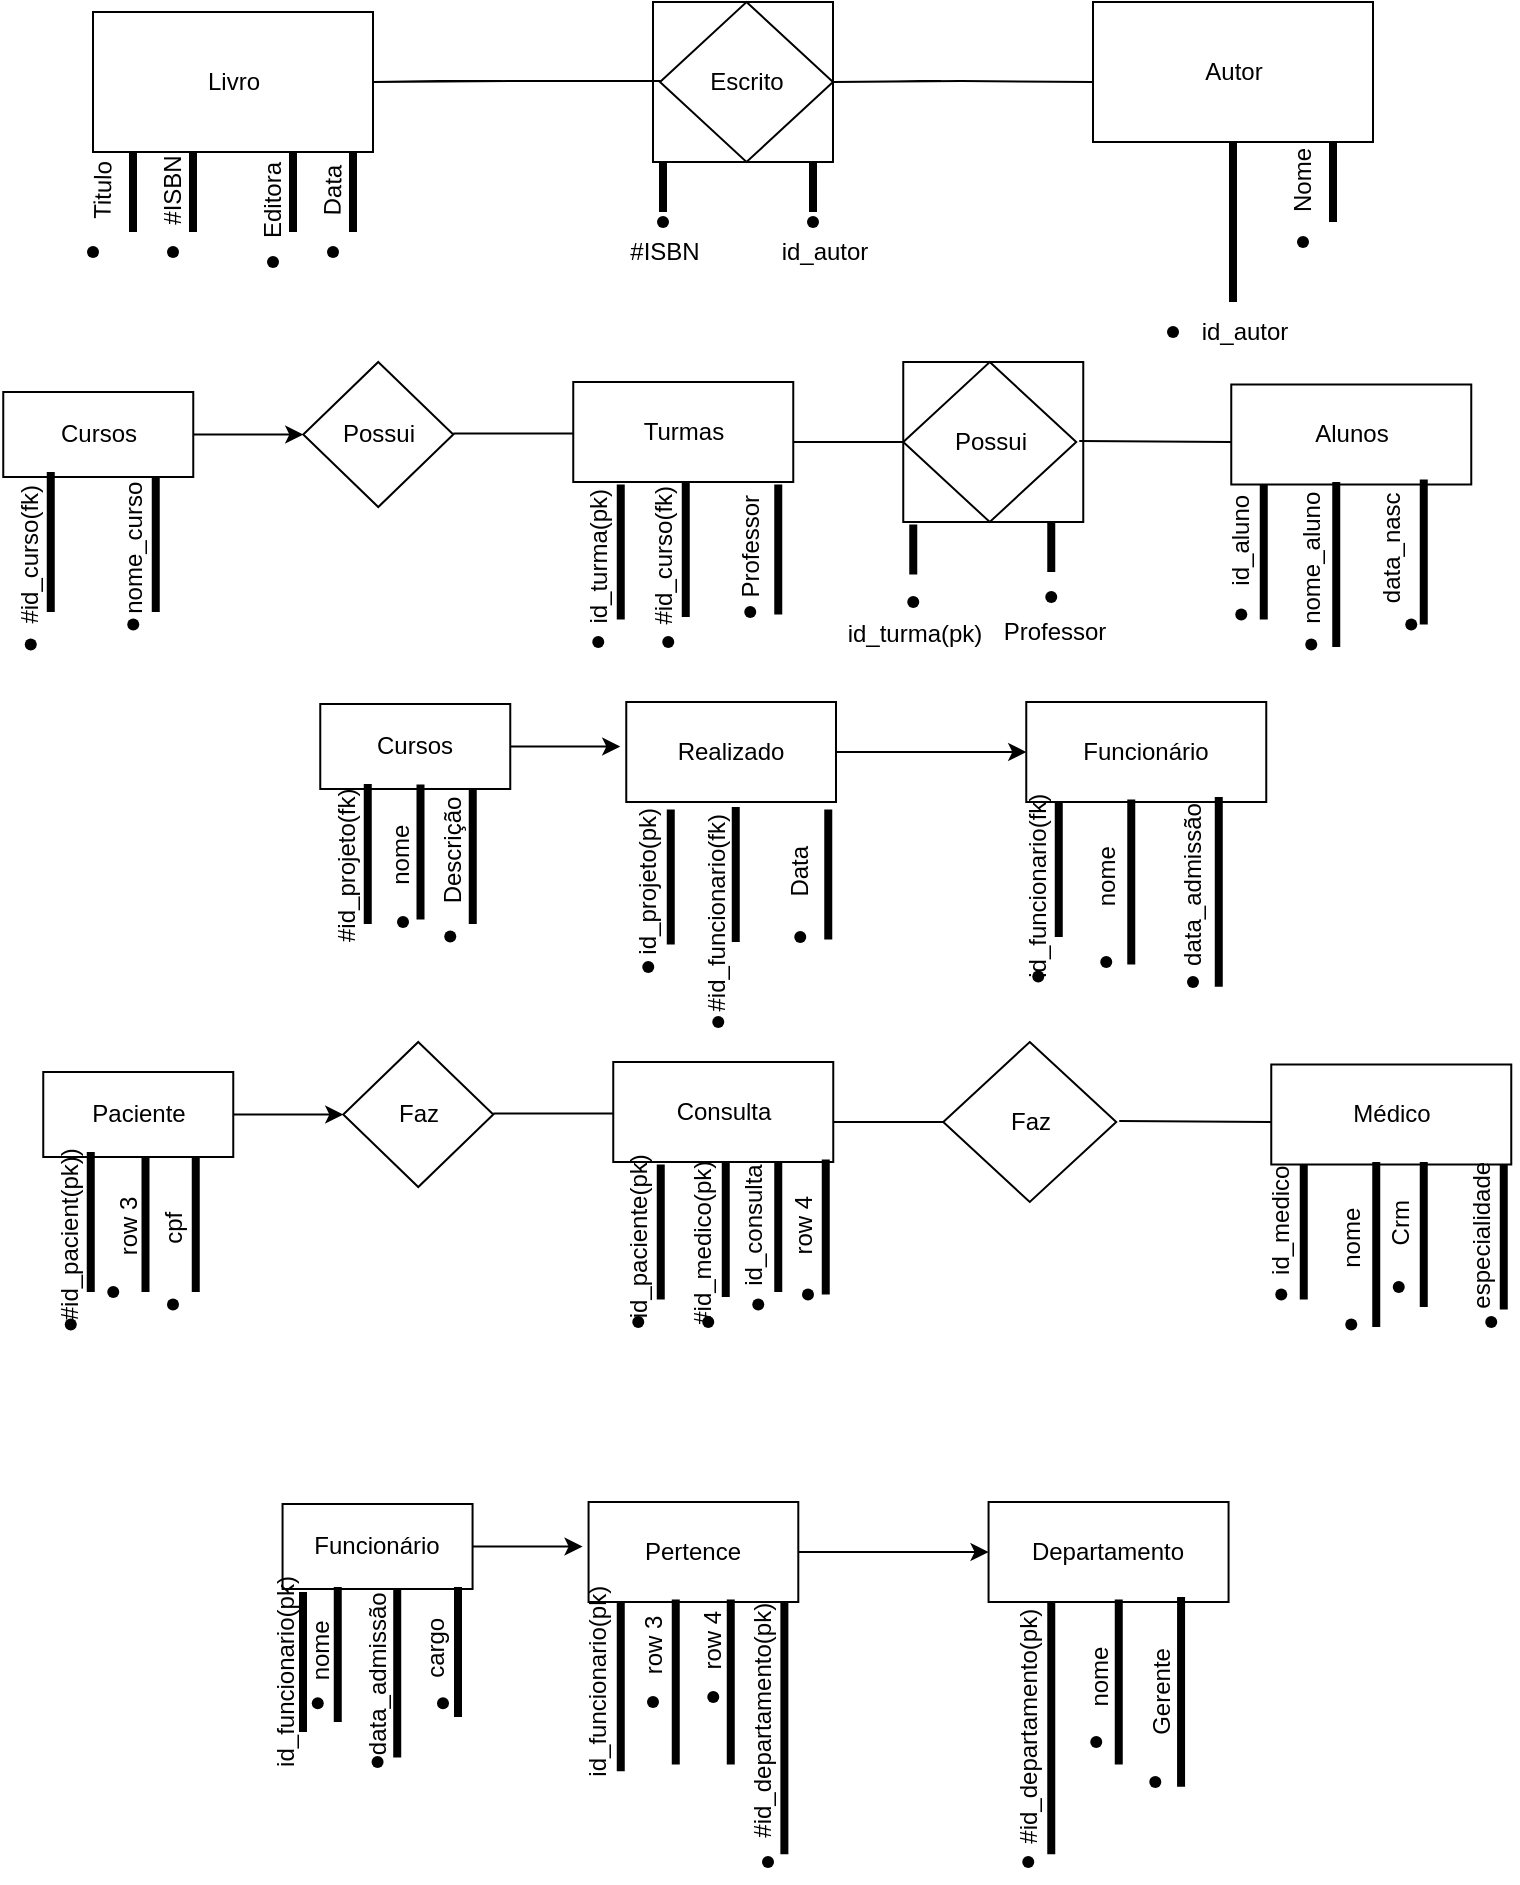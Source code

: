 <mxfile version="24.0.6" type="device">
  <diagram id="eiVRtu8HK3JhSKBd8sSP" name="Página-1">
    <mxGraphModel dx="794" dy="446" grid="1" gridSize="10" guides="1" tooltips="1" connect="1" arrows="1" fold="1" page="1" pageScale="1" pageWidth="827" pageHeight="1169" math="0" shadow="0">
      <root>
        <mxCell id="0" />
        <mxCell id="1" parent="0" />
        <mxCell id="uTKjZcE17T1s7YBnKnHM-152" value="" style="rounded=0;whiteSpace=wrap;html=1;" parent="1" vertex="1">
          <mxGeometry x="473.63" y="190" width="90" height="80" as="geometry" />
        </mxCell>
        <mxCell id="uTKjZcE17T1s7YBnKnHM-46" value="" style="rounded=0;whiteSpace=wrap;html=1;" parent="1" vertex="1">
          <mxGeometry x="348.5" y="10" width="90" height="80" as="geometry" />
        </mxCell>
        <mxCell id="uTKjZcE17T1s7YBnKnHM-2" value="Escrito" style="rhombus;whiteSpace=wrap;html=1;" parent="1" vertex="1">
          <mxGeometry x="352" y="10" width="86.5" height="80" as="geometry" />
        </mxCell>
        <mxCell id="uTKjZcE17T1s7YBnKnHM-3" value="Autor" style="rounded=0;whiteSpace=wrap;html=1;" parent="1" vertex="1">
          <mxGeometry x="568.5" y="10" width="140" height="70" as="geometry" />
        </mxCell>
        <mxCell id="uTKjZcE17T1s7YBnKnHM-4" value="" style="endArrow=none;html=1;rounded=0;" parent="1" edge="1">
          <mxGeometry width="50" height="50" relative="1" as="geometry">
            <mxPoint x="272.5" y="49.5" as="sourcePoint" />
            <mxPoint x="352.5" y="49.5" as="targetPoint" />
            <Array as="points">
              <mxPoint x="208.5" y="50" />
              <mxPoint x="282.5" y="49.5" />
            </Array>
          </mxGeometry>
        </mxCell>
        <mxCell id="uTKjZcE17T1s7YBnKnHM-6" value="Livro" style="rounded=0;whiteSpace=wrap;html=1;" parent="1" vertex="1">
          <mxGeometry x="68.5" y="15" width="140" height="70" as="geometry" />
        </mxCell>
        <mxCell id="uTKjZcE17T1s7YBnKnHM-7" value="" style="endArrow=none;html=1;rounded=0;" parent="1" edge="1">
          <mxGeometry width="50" height="50" relative="1" as="geometry">
            <mxPoint x="492.5" y="49.5" as="sourcePoint" />
            <mxPoint x="568.5" y="50" as="targetPoint" />
            <Array as="points">
              <mxPoint x="438.5" y="50" />
              <mxPoint x="502.5" y="49.5" />
            </Array>
          </mxGeometry>
        </mxCell>
        <mxCell id="uTKjZcE17T1s7YBnKnHM-10" value="" style="line;strokeWidth=4;html=1;perimeter=backbonePerimeter;points=[];outlineConnect=0;rotation=90;" parent="1" vertex="1">
          <mxGeometry x="341" y="97.5" width="25" height="10" as="geometry" />
        </mxCell>
        <mxCell id="uTKjZcE17T1s7YBnKnHM-11" value="" style="shape=waypoint;sketch=0;fillStyle=solid;size=6;pointerEvents=1;points=[];fillColor=none;resizable=0;rotatable=0;perimeter=centerPerimeter;snapToPoint=1;" parent="1" vertex="1">
          <mxGeometry x="343.5" y="110" width="20" height="20" as="geometry" />
        </mxCell>
        <mxCell id="uTKjZcE17T1s7YBnKnHM-12" value="id_autor" style="text;html=1;align=center;verticalAlign=middle;resizable=0;points=[];autosize=1;strokeColor=none;fillColor=none;" parent="1" vertex="1">
          <mxGeometry x="398.5" y="120" width="70" height="30" as="geometry" />
        </mxCell>
        <mxCell id="uTKjZcE17T1s7YBnKnHM-13" value="" style="line;strokeWidth=4;html=1;perimeter=backbonePerimeter;points=[];outlineConnect=0;rotation=90;" parent="1" vertex="1">
          <mxGeometry x="416" y="97.5" width="25" height="10" as="geometry" />
        </mxCell>
        <mxCell id="uTKjZcE17T1s7YBnKnHM-14" value="" style="shape=waypoint;sketch=0;fillStyle=solid;size=6;pointerEvents=1;points=[];fillColor=none;resizable=0;rotatable=0;perimeter=centerPerimeter;snapToPoint=1;" parent="1" vertex="1">
          <mxGeometry x="418.5" y="110" width="20" height="20" as="geometry" />
        </mxCell>
        <mxCell id="uTKjZcE17T1s7YBnKnHM-16" value="" style="line;strokeWidth=4;html=1;perimeter=backbonePerimeter;points=[];outlineConnect=0;rotation=90;" parent="1" vertex="1">
          <mxGeometry x="68.5" y="95" width="40" height="20" as="geometry" />
        </mxCell>
        <mxCell id="uTKjZcE17T1s7YBnKnHM-17" value="" style="line;strokeWidth=4;html=1;perimeter=backbonePerimeter;points=[];outlineConnect=0;rotation=90;" parent="1" vertex="1">
          <mxGeometry x="98.5" y="100" width="40" height="10" as="geometry" />
        </mxCell>
        <mxCell id="uTKjZcE17T1s7YBnKnHM-18" value="" style="line;strokeWidth=4;html=1;perimeter=backbonePerimeter;points=[];outlineConnect=0;rotation=90;" parent="1" vertex="1">
          <mxGeometry x="148.5" y="100" width="40" height="10" as="geometry" />
        </mxCell>
        <mxCell id="uTKjZcE17T1s7YBnKnHM-19" value="" style="line;strokeWidth=4;html=1;perimeter=backbonePerimeter;points=[];outlineConnect=0;rotation=90;" parent="1" vertex="1">
          <mxGeometry x="178.5" y="100" width="40" height="10" as="geometry" />
        </mxCell>
        <mxCell id="uTKjZcE17T1s7YBnKnHM-20" value="" style="shape=waypoint;sketch=0;fillStyle=solid;size=6;pointerEvents=1;points=[];fillColor=none;resizable=0;rotatable=0;perimeter=centerPerimeter;snapToPoint=1;" parent="1" vertex="1">
          <mxGeometry x="58.5" y="125" width="20" height="20" as="geometry" />
        </mxCell>
        <mxCell id="uTKjZcE17T1s7YBnKnHM-21" value="" style="shape=waypoint;sketch=0;fillStyle=solid;size=6;pointerEvents=1;points=[];fillColor=none;resizable=0;rotatable=0;perimeter=centerPerimeter;snapToPoint=1;" parent="1" vertex="1">
          <mxGeometry x="98.5" y="125" width="20" height="20" as="geometry" />
        </mxCell>
        <mxCell id="uTKjZcE17T1s7YBnKnHM-22" value="" style="shape=waypoint;sketch=0;fillStyle=solid;size=6;pointerEvents=1;points=[];fillColor=none;resizable=0;rotatable=0;perimeter=centerPerimeter;snapToPoint=1;" parent="1" vertex="1">
          <mxGeometry x="148.5" y="130" width="20" height="20" as="geometry" />
        </mxCell>
        <mxCell id="uTKjZcE17T1s7YBnKnHM-23" value="" style="shape=waypoint;sketch=0;fillStyle=solid;size=6;pointerEvents=1;points=[];fillColor=none;resizable=0;rotatable=0;perimeter=centerPerimeter;snapToPoint=1;" parent="1" vertex="1">
          <mxGeometry x="178.5" y="125" width="20" height="20" as="geometry" />
        </mxCell>
        <mxCell id="uTKjZcE17T1s7YBnKnHM-24" value="Titulo" style="text;html=1;align=center;verticalAlign=middle;resizable=0;points=[];autosize=1;strokeColor=none;fillColor=none;rotation=-89;" parent="1" vertex="1">
          <mxGeometry x="48.5" y="90" width="50" height="30" as="geometry" />
        </mxCell>
        <mxCell id="uTKjZcE17T1s7YBnKnHM-25" value="#ISBN" style="text;html=1;align=center;verticalAlign=middle;resizable=0;points=[];autosize=1;strokeColor=none;fillColor=none;rotation=-90;" parent="1" vertex="1">
          <mxGeometry x="78.5" y="90" width="60" height="30" as="geometry" />
        </mxCell>
        <mxCell id="uTKjZcE17T1s7YBnKnHM-26" value="Editora" style="text;html=1;align=center;verticalAlign=middle;resizable=0;points=[];autosize=1;strokeColor=none;fillColor=none;rotation=-90;" parent="1" vertex="1">
          <mxGeometry x="128.5" y="95" width="60" height="30" as="geometry" />
        </mxCell>
        <mxCell id="uTKjZcE17T1s7YBnKnHM-27" value="Data" style="text;html=1;align=center;verticalAlign=middle;resizable=0;points=[];autosize=1;strokeColor=none;fillColor=none;rotation=-89;" parent="1" vertex="1">
          <mxGeometry x="163.5" y="90" width="50" height="30" as="geometry" />
        </mxCell>
        <mxCell id="uTKjZcE17T1s7YBnKnHM-34" value="Nome" style="text;html=1;align=center;verticalAlign=middle;resizable=0;points=[];autosize=1;strokeColor=none;fillColor=none;rotation=-90;" parent="1" vertex="1">
          <mxGeometry x="643.5" y="85" width="60" height="30" as="geometry" />
        </mxCell>
        <mxCell id="uTKjZcE17T1s7YBnKnHM-36" value="" style="line;strokeWidth=4;html=1;perimeter=backbonePerimeter;points=[];outlineConnect=0;rotation=90;" parent="1" vertex="1">
          <mxGeometry x="668.5" y="95" width="40" height="10" as="geometry" />
        </mxCell>
        <mxCell id="uTKjZcE17T1s7YBnKnHM-37" value="" style="shape=waypoint;sketch=0;fillStyle=solid;size=6;pointerEvents=1;points=[];fillColor=none;resizable=0;rotatable=0;perimeter=centerPerimeter;snapToPoint=1;" parent="1" vertex="1">
          <mxGeometry x="663.5" y="120" width="20" height="20" as="geometry" />
        </mxCell>
        <mxCell id="uTKjZcE17T1s7YBnKnHM-41" value="" style="line;strokeWidth=4;html=1;perimeter=backbonePerimeter;points=[];outlineConnect=0;rotation=90;" parent="1" vertex="1">
          <mxGeometry x="598.5" y="115" width="80" height="10" as="geometry" />
        </mxCell>
        <mxCell id="uTKjZcE17T1s7YBnKnHM-42" value="" style="shape=waypoint;sketch=0;fillStyle=solid;size=6;pointerEvents=1;points=[];fillColor=none;resizable=0;rotatable=0;perimeter=centerPerimeter;snapToPoint=1;" parent="1" vertex="1">
          <mxGeometry x="598.5" y="165" width="20" height="20" as="geometry" />
        </mxCell>
        <mxCell id="uTKjZcE17T1s7YBnKnHM-43" value="id_autor" style="text;html=1;align=center;verticalAlign=middle;resizable=0;points=[];autosize=1;strokeColor=none;fillColor=none;" parent="1" vertex="1">
          <mxGeometry x="608.5" y="160" width="70" height="30" as="geometry" />
        </mxCell>
        <mxCell id="uTKjZcE17T1s7YBnKnHM-44" value="#ISBN" style="text;html=1;align=center;verticalAlign=middle;resizable=0;points=[];autosize=1;strokeColor=none;fillColor=none;rotation=0;" parent="1" vertex="1">
          <mxGeometry x="323.5" y="120" width="60" height="30" as="geometry" />
        </mxCell>
        <mxCell id="uTKjZcE17T1s7YBnKnHM-51" value="Turmas" style="rounded=0;whiteSpace=wrap;html=1;" parent="1" vertex="1">
          <mxGeometry x="308.63" y="200" width="110" height="50" as="geometry" />
        </mxCell>
        <mxCell id="uTKjZcE17T1s7YBnKnHM-52" value="Alunos" style="rounded=0;whiteSpace=wrap;html=1;" parent="1" vertex="1">
          <mxGeometry x="637.63" y="201.25" width="120" height="50" as="geometry" />
        </mxCell>
        <mxCell id="uTKjZcE17T1s7YBnKnHM-53" value="" style="endArrow=none;html=1;rounded=0;" parent="1" edge="1">
          <mxGeometry width="50" height="50" relative="1" as="geometry">
            <mxPoint x="418.63" y="230" as="sourcePoint" />
            <mxPoint x="422.63" y="230" as="targetPoint" />
            <Array as="points">
              <mxPoint x="478.63" y="230" />
            </Array>
          </mxGeometry>
        </mxCell>
        <mxCell id="uTKjZcE17T1s7YBnKnHM-54" value="Possui" style="rhombus;whiteSpace=wrap;html=1;" parent="1" vertex="1">
          <mxGeometry x="473.63" y="190" width="86.5" height="80" as="geometry" />
        </mxCell>
        <mxCell id="uTKjZcE17T1s7YBnKnHM-56" value="" style="endArrow=none;html=1;rounded=0;" parent="1" edge="1">
          <mxGeometry width="50" height="50" relative="1" as="geometry">
            <mxPoint x="561.63" y="229.5" as="sourcePoint" />
            <mxPoint x="637.63" y="230" as="targetPoint" />
            <Array as="points" />
          </mxGeometry>
        </mxCell>
        <mxCell id="uTKjZcE17T1s7YBnKnHM-57" value="" style="line;strokeWidth=4;html=1;perimeter=backbonePerimeter;points=[];outlineConnect=0;rotation=90;" parent="1" vertex="1">
          <mxGeometry x="466.13" y="278.75" width="25" height="10" as="geometry" />
        </mxCell>
        <mxCell id="uTKjZcE17T1s7YBnKnHM-58" value="" style="line;strokeWidth=4;html=1;perimeter=backbonePerimeter;points=[];outlineConnect=0;rotation=90;" parent="1" vertex="1">
          <mxGeometry x="535.13" y="277.5" width="25" height="10" as="geometry" />
        </mxCell>
        <mxCell id="uTKjZcE17T1s7YBnKnHM-59" value="id_turma(pk)" style="text;html=1;align=center;verticalAlign=middle;resizable=0;points=[];autosize=1;strokeColor=none;fillColor=none;" parent="1" vertex="1">
          <mxGeometry x="433.63" y="311.25" width="90" height="30" as="geometry" />
        </mxCell>
        <mxCell id="uTKjZcE17T1s7YBnKnHM-60" value="Professor" style="text;html=1;align=center;verticalAlign=middle;resizable=0;points=[];autosize=1;strokeColor=none;fillColor=none;" parent="1" vertex="1">
          <mxGeometry x="513.63" y="310" width="70" height="30" as="geometry" />
        </mxCell>
        <mxCell id="uTKjZcE17T1s7YBnKnHM-61" value="" style="shape=waypoint;sketch=0;fillStyle=solid;size=6;pointerEvents=1;points=[];fillColor=none;resizable=0;rotatable=0;perimeter=centerPerimeter;snapToPoint=1;" parent="1" vertex="1">
          <mxGeometry x="468.63" y="300" width="20" height="20" as="geometry" />
        </mxCell>
        <mxCell id="uTKjZcE17T1s7YBnKnHM-62" value="" style="shape=waypoint;sketch=0;fillStyle=solid;size=6;pointerEvents=1;points=[];fillColor=none;resizable=0;rotatable=0;perimeter=centerPerimeter;snapToPoint=1;" parent="1" vertex="1">
          <mxGeometry x="537.63" y="297.5" width="20" height="20" as="geometry" />
        </mxCell>
        <mxCell id="uTKjZcE17T1s7YBnKnHM-63" value="" style="line;strokeWidth=4;html=1;perimeter=backbonePerimeter;points=[];outlineConnect=0;rotation=90;" parent="1" vertex="1">
          <mxGeometry x="620.13" y="280" width="67.5" height="10" as="geometry" />
        </mxCell>
        <mxCell id="uTKjZcE17T1s7YBnKnHM-64" value="" style="line;strokeWidth=4;html=1;perimeter=backbonePerimeter;points=[];outlineConnect=0;rotation=90;" parent="1" vertex="1">
          <mxGeometry x="648.88" y="286.25" width="82.5" height="10" as="geometry" />
        </mxCell>
        <mxCell id="uTKjZcE17T1s7YBnKnHM-65" value="" style="line;strokeWidth=4;html=1;perimeter=backbonePerimeter;points=[];outlineConnect=0;rotation=90;" parent="1" vertex="1">
          <mxGeometry x="697.63" y="280" width="72.5" height="10" as="geometry" />
        </mxCell>
        <mxCell id="uTKjZcE17T1s7YBnKnHM-66" value="" style="shape=waypoint;sketch=0;fillStyle=solid;size=6;pointerEvents=1;points=[];fillColor=none;resizable=0;rotatable=0;perimeter=centerPerimeter;snapToPoint=1;" parent="1" vertex="1">
          <mxGeometry x="632.63" y="306.25" width="20" height="20" as="geometry" />
        </mxCell>
        <mxCell id="uTKjZcE17T1s7YBnKnHM-67" value="" style="shape=waypoint;sketch=0;fillStyle=solid;size=6;pointerEvents=1;points=[];fillColor=none;resizable=0;rotatable=0;perimeter=centerPerimeter;snapToPoint=1;" parent="1" vertex="1">
          <mxGeometry x="667.63" y="321.25" width="20" height="20" as="geometry" />
        </mxCell>
        <mxCell id="uTKjZcE17T1s7YBnKnHM-68" value="" style="shape=waypoint;sketch=0;fillStyle=solid;size=6;pointerEvents=1;points=[];fillColor=none;resizable=0;rotatable=0;perimeter=centerPerimeter;snapToPoint=1;" parent="1" vertex="1">
          <mxGeometry x="717.63" y="311.25" width="20" height="20" as="geometry" />
        </mxCell>
        <mxCell id="uTKjZcE17T1s7YBnKnHM-69" value="id_aluno" style="text;html=1;align=center;verticalAlign=middle;resizable=0;points=[];autosize=1;strokeColor=none;fillColor=none;rotation=-90;" parent="1" vertex="1">
          <mxGeometry x="607.63" y="265" width="70" height="30" as="geometry" />
        </mxCell>
        <mxCell id="uTKjZcE17T1s7YBnKnHM-70" value="nome_aluno" style="text;html=1;align=center;verticalAlign=middle;resizable=0;points=[];autosize=1;strokeColor=none;fillColor=none;rotation=-90;" parent="1" vertex="1">
          <mxGeometry x="632.63" y="273.75" width="90" height="30" as="geometry" />
        </mxCell>
        <mxCell id="uTKjZcE17T1s7YBnKnHM-71" value="data_nasc" style="text;html=1;align=center;verticalAlign=middle;resizable=0;points=[];autosize=1;strokeColor=none;fillColor=none;rotation=-90;" parent="1" vertex="1">
          <mxGeometry x="677.63" y="268.75" width="80" height="30" as="geometry" />
        </mxCell>
        <mxCell id="uTKjZcE17T1s7YBnKnHM-73" value="id_turma(pk)" style="text;html=1;align=center;verticalAlign=middle;resizable=0;points=[];autosize=1;strokeColor=none;fillColor=none;rotation=-90;" parent="1" vertex="1">
          <mxGeometry x="276.13" y="272.5" width="90" height="30" as="geometry" />
        </mxCell>
        <mxCell id="uTKjZcE17T1s7YBnKnHM-74" value="" style="line;strokeWidth=4;html=1;perimeter=backbonePerimeter;points=[];outlineConnect=0;rotation=90;" parent="1" vertex="1">
          <mxGeometry x="298.63" y="280" width="67.5" height="10" as="geometry" />
        </mxCell>
        <mxCell id="uTKjZcE17T1s7YBnKnHM-76" value="Professor" style="text;html=1;align=center;verticalAlign=middle;resizable=0;points=[];autosize=1;strokeColor=none;fillColor=none;rotation=-90;" parent="1" vertex="1">
          <mxGeometry x="362.13" y="267.5" width="70" height="30" as="geometry" />
        </mxCell>
        <mxCell id="uTKjZcE17T1s7YBnKnHM-77" value="" style="line;strokeWidth=4;html=1;perimeter=backbonePerimeter;points=[];outlineConnect=0;rotation=90;" parent="1" vertex="1">
          <mxGeometry x="378.63" y="278.75" width="65" height="10" as="geometry" />
        </mxCell>
        <mxCell id="uTKjZcE17T1s7YBnKnHM-78" value="" style="shape=waypoint;sketch=0;fillStyle=solid;size=6;pointerEvents=1;points=[];fillColor=none;resizable=0;rotatable=0;perimeter=centerPerimeter;snapToPoint=1;" parent="1" vertex="1">
          <mxGeometry x="387.13" y="305" width="20" height="20" as="geometry" />
        </mxCell>
        <mxCell id="uTKjZcE17T1s7YBnKnHM-128" value="Possui" style="rhombus;whiteSpace=wrap;html=1;" parent="1" vertex="1">
          <mxGeometry x="173.63" y="190" width="75" height="72.5" as="geometry" />
        </mxCell>
        <mxCell id="uTKjZcE17T1s7YBnKnHM-130" value="" style="endArrow=none;html=1;rounded=0;" parent="1" edge="1">
          <mxGeometry width="50" height="50" relative="1" as="geometry">
            <mxPoint x="248.63" y="225.75" as="sourcePoint" />
            <mxPoint x="252.63" y="225.75" as="targetPoint" />
            <Array as="points">
              <mxPoint x="308.63" y="225.75" />
            </Array>
          </mxGeometry>
        </mxCell>
        <mxCell id="uTKjZcE17T1s7YBnKnHM-139" value="" style="edgeStyle=orthogonalEdgeStyle;rounded=0;orthogonalLoop=1;jettySize=auto;html=1;" parent="1" source="uTKjZcE17T1s7YBnKnHM-131" target="uTKjZcE17T1s7YBnKnHM-128" edge="1">
          <mxGeometry relative="1" as="geometry" />
        </mxCell>
        <mxCell id="uTKjZcE17T1s7YBnKnHM-131" value="Cursos" style="rounded=0;whiteSpace=wrap;html=1;" parent="1" vertex="1">
          <mxGeometry x="23.63" y="205" width="95" height="42.5" as="geometry" />
        </mxCell>
        <mxCell id="uTKjZcE17T1s7YBnKnHM-140" value="" style="shape=waypoint;sketch=0;fillStyle=solid;size=6;pointerEvents=1;points=[];fillColor=none;resizable=0;rotatable=0;perimeter=centerPerimeter;snapToPoint=1;" parent="1" vertex="1">
          <mxGeometry x="311.13" y="320" width="20" height="20" as="geometry" />
        </mxCell>
        <mxCell id="uTKjZcE17T1s7YBnKnHM-142" value="#id_curso(fk)" style="text;html=1;align=center;verticalAlign=middle;resizable=0;points=[];autosize=1;strokeColor=none;fillColor=none;rotation=-90;" parent="1" vertex="1">
          <mxGeometry x="308.63" y="272.5" width="90" height="30" as="geometry" />
        </mxCell>
        <mxCell id="uTKjZcE17T1s7YBnKnHM-143" value="" style="line;strokeWidth=4;html=1;perimeter=backbonePerimeter;points=[];outlineConnect=0;rotation=90;" parent="1" vertex="1">
          <mxGeometry x="331.13" y="278.75" width="67.5" height="10" as="geometry" />
        </mxCell>
        <mxCell id="uTKjZcE17T1s7YBnKnHM-144" value="" style="shape=waypoint;sketch=0;fillStyle=solid;size=6;pointerEvents=1;points=[];fillColor=none;resizable=0;rotatable=0;perimeter=centerPerimeter;snapToPoint=1;" parent="1" vertex="1">
          <mxGeometry x="346.13" y="320" width="20" height="20" as="geometry" />
        </mxCell>
        <mxCell id="uTKjZcE17T1s7YBnKnHM-145" value="" style="line;strokeWidth=4;html=1;perimeter=backbonePerimeter;points=[];outlineConnect=0;rotation=90;" parent="1" vertex="1">
          <mxGeometry x="12.38" y="275" width="70" height="10" as="geometry" />
        </mxCell>
        <mxCell id="uTKjZcE17T1s7YBnKnHM-146" value="#id_curso(fk)" style="text;html=1;align=center;verticalAlign=middle;resizable=0;points=[];autosize=1;strokeColor=none;fillColor=none;rotation=-90;" parent="1" vertex="1">
          <mxGeometry x="-7.62" y="271.25" width="90" height="30" as="geometry" />
        </mxCell>
        <mxCell id="uTKjZcE17T1s7YBnKnHM-147" value="" style="shape=waypoint;sketch=0;fillStyle=solid;size=6;pointerEvents=1;points=[];fillColor=none;resizable=0;rotatable=0;perimeter=centerPerimeter;snapToPoint=1;" parent="1" vertex="1">
          <mxGeometry x="27.38" y="321.25" width="20" height="20" as="geometry" />
        </mxCell>
        <mxCell id="uTKjZcE17T1s7YBnKnHM-148" value="nome_curso" style="text;html=1;align=center;verticalAlign=middle;resizable=0;points=[];autosize=1;strokeColor=none;fillColor=none;rotation=-90;" parent="1" vertex="1">
          <mxGeometry x="43.63" y="268.75" width="90" height="30" as="geometry" />
        </mxCell>
        <mxCell id="uTKjZcE17T1s7YBnKnHM-149" value="" style="line;strokeWidth=4;html=1;perimeter=backbonePerimeter;points=[];outlineConnect=0;rotation=90;" parent="1" vertex="1">
          <mxGeometry x="66.13" y="276.25" width="67.5" height="10" as="geometry" />
        </mxCell>
        <mxCell id="uTKjZcE17T1s7YBnKnHM-150" value="" style="shape=waypoint;sketch=0;fillStyle=solid;size=6;pointerEvents=1;points=[];fillColor=none;resizable=0;rotatable=0;perimeter=centerPerimeter;snapToPoint=1;" parent="1" vertex="1">
          <mxGeometry x="78.63" y="311.25" width="20" height="20" as="geometry" />
        </mxCell>
        <mxCell id="lg2mbPAJ2WqfPmgQV9Hu-33" style="edgeStyle=orthogonalEdgeStyle;rounded=0;orthogonalLoop=1;jettySize=auto;html=1;exitX=1;exitY=0.5;exitDx=0;exitDy=0;" parent="1" source="lg2mbPAJ2WqfPmgQV9Hu-1" target="lg2mbPAJ2WqfPmgQV9Hu-22" edge="1">
          <mxGeometry relative="1" as="geometry" />
        </mxCell>
        <mxCell id="lg2mbPAJ2WqfPmgQV9Hu-1" value="Realizado" style="rounded=0;whiteSpace=wrap;html=1;" parent="1" vertex="1">
          <mxGeometry x="335.13" y="360" width="104.87" height="50" as="geometry" />
        </mxCell>
        <mxCell id="lg2mbPAJ2WqfPmgQV9Hu-2" value="id_projeto(pk)" style="text;html=1;align=center;verticalAlign=middle;resizable=0;points=[];autosize=1;strokeColor=none;fillColor=none;rotation=-90;" parent="1" vertex="1">
          <mxGeometry x="296.13" y="435" width="100" height="30" as="geometry" />
        </mxCell>
        <mxCell id="lg2mbPAJ2WqfPmgQV9Hu-3" value="" style="line;strokeWidth=4;html=1;perimeter=backbonePerimeter;points=[];outlineConnect=0;rotation=90;" parent="1" vertex="1">
          <mxGeometry x="323.63" y="442.5" width="67.5" height="10" as="geometry" />
        </mxCell>
        <mxCell id="lg2mbPAJ2WqfPmgQV9Hu-4" value="Data" style="text;html=1;align=center;verticalAlign=middle;resizable=0;points=[];autosize=1;strokeColor=none;fillColor=none;rotation=-90;" parent="1" vertex="1">
          <mxGeometry x="397.13" y="430" width="50" height="30" as="geometry" />
        </mxCell>
        <mxCell id="lg2mbPAJ2WqfPmgQV9Hu-5" value="" style="line;strokeWidth=4;html=1;perimeter=backbonePerimeter;points=[];outlineConnect=0;rotation=90;" parent="1" vertex="1">
          <mxGeometry x="403.63" y="441.25" width="65" height="10" as="geometry" />
        </mxCell>
        <mxCell id="lg2mbPAJ2WqfPmgQV9Hu-6" value="" style="shape=waypoint;sketch=0;fillStyle=solid;size=6;pointerEvents=1;points=[];fillColor=none;resizable=0;rotatable=0;perimeter=centerPerimeter;snapToPoint=1;" parent="1" vertex="1">
          <mxGeometry x="412.13" y="467.5" width="20" height="20" as="geometry" />
        </mxCell>
        <mxCell id="lg2mbPAJ2WqfPmgQV9Hu-7" value="" style="shape=waypoint;sketch=0;fillStyle=solid;size=6;pointerEvents=1;points=[];fillColor=none;resizable=0;rotatable=0;perimeter=centerPerimeter;snapToPoint=1;" parent="1" vertex="1">
          <mxGeometry x="336.13" y="482.5" width="20" height="20" as="geometry" />
        </mxCell>
        <mxCell id="lg2mbPAJ2WqfPmgQV9Hu-8" value="#id_funcionario(fk)" style="text;html=1;align=center;verticalAlign=middle;resizable=0;points=[];autosize=1;strokeColor=none;fillColor=none;rotation=-90;" parent="1" vertex="1">
          <mxGeometry x="320.63" y="451.25" width="120" height="30" as="geometry" />
        </mxCell>
        <mxCell id="lg2mbPAJ2WqfPmgQV9Hu-9" value="" style="line;strokeWidth=4;html=1;perimeter=backbonePerimeter;points=[];outlineConnect=0;rotation=90;" parent="1" vertex="1">
          <mxGeometry x="356.13" y="441.25" width="67.5" height="10" as="geometry" />
        </mxCell>
        <mxCell id="lg2mbPAJ2WqfPmgQV9Hu-10" value="" style="shape=waypoint;sketch=0;fillStyle=solid;size=6;pointerEvents=1;points=[];fillColor=none;resizable=0;rotatable=0;perimeter=centerPerimeter;snapToPoint=1;" parent="1" vertex="1">
          <mxGeometry x="371.13" y="510" width="20" height="20" as="geometry" />
        </mxCell>
        <mxCell id="lg2mbPAJ2WqfPmgQV9Hu-11" value="" style="edgeStyle=orthogonalEdgeStyle;rounded=0;orthogonalLoop=1;jettySize=auto;html=1;" parent="1" source="lg2mbPAJ2WqfPmgQV9Hu-12" edge="1">
          <mxGeometry relative="1" as="geometry">
            <mxPoint x="332.13" y="382.25" as="targetPoint" />
          </mxGeometry>
        </mxCell>
        <mxCell id="lg2mbPAJ2WqfPmgQV9Hu-12" value="Cursos" style="rounded=0;whiteSpace=wrap;html=1;" parent="1" vertex="1">
          <mxGeometry x="182.13" y="361" width="95" height="42.5" as="geometry" />
        </mxCell>
        <mxCell id="lg2mbPAJ2WqfPmgQV9Hu-13" value="" style="line;strokeWidth=4;html=1;perimeter=backbonePerimeter;points=[];outlineConnect=0;rotation=90;" parent="1" vertex="1">
          <mxGeometry x="170.88" y="431" width="70" height="10" as="geometry" />
        </mxCell>
        <mxCell id="lg2mbPAJ2WqfPmgQV9Hu-14" value="#id_projeto(fk)" style="text;html=1;align=center;verticalAlign=middle;resizable=0;points=[];autosize=1;strokeColor=none;fillColor=none;rotation=-90;" parent="1" vertex="1">
          <mxGeometry x="145.88" y="427.25" width="100" height="30" as="geometry" />
        </mxCell>
        <mxCell id="lg2mbPAJ2WqfPmgQV9Hu-16" value="" style="line;strokeWidth=4;html=1;perimeter=backbonePerimeter;points=[];outlineConnect=0;rotation=90;" parent="1" vertex="1">
          <mxGeometry x="224.63" y="432.25" width="67.5" height="10" as="geometry" />
        </mxCell>
        <mxCell id="lg2mbPAJ2WqfPmgQV9Hu-17" value="" style="shape=waypoint;sketch=0;fillStyle=solid;size=6;pointerEvents=1;points=[];fillColor=none;resizable=0;rotatable=0;perimeter=centerPerimeter;snapToPoint=1;" parent="1" vertex="1">
          <mxGeometry x="237.13" y="467.25" width="20" height="20" as="geometry" />
        </mxCell>
        <mxCell id="lg2mbPAJ2WqfPmgQV9Hu-18" value="nome&lt;div&gt;&lt;br&gt;&lt;/div&gt;" style="text;html=1;align=center;verticalAlign=middle;resizable=0;points=[];autosize=1;strokeColor=none;fillColor=none;rotation=-90;" parent="1" vertex="1">
          <mxGeometry x="204.63" y="417.25" width="50" height="40" as="geometry" />
        </mxCell>
        <mxCell id="lg2mbPAJ2WqfPmgQV9Hu-19" value="" style="line;strokeWidth=4;html=1;perimeter=backbonePerimeter;points=[];outlineConnect=0;rotation=90;" parent="1" vertex="1">
          <mxGeometry x="198.5" y="430" width="67.5" height="10" as="geometry" />
        </mxCell>
        <mxCell id="lg2mbPAJ2WqfPmgQV9Hu-20" value="" style="shape=waypoint;sketch=0;fillStyle=solid;size=6;pointerEvents=1;points=[];fillColor=none;resizable=0;rotatable=0;perimeter=centerPerimeter;snapToPoint=1;" parent="1" vertex="1">
          <mxGeometry x="213.5" y="460" width="20" height="20" as="geometry" />
        </mxCell>
        <mxCell id="lg2mbPAJ2WqfPmgQV9Hu-21" value="Descrição" style="text;html=1;align=center;verticalAlign=middle;resizable=0;points=[];autosize=1;strokeColor=none;fillColor=none;rotation=-90;" parent="1" vertex="1">
          <mxGeometry x="208.5" y="420" width="80" height="30" as="geometry" />
        </mxCell>
        <mxCell id="lg2mbPAJ2WqfPmgQV9Hu-22" value="Funcionário" style="rounded=0;whiteSpace=wrap;html=1;" parent="1" vertex="1">
          <mxGeometry x="535.13" y="360" width="120" height="50" as="geometry" />
        </mxCell>
        <mxCell id="lg2mbPAJ2WqfPmgQV9Hu-23" value="" style="line;strokeWidth=4;html=1;perimeter=backbonePerimeter;points=[];outlineConnect=0;rotation=90;" parent="1" vertex="1">
          <mxGeometry x="517.63" y="438.75" width="67.5" height="10" as="geometry" />
        </mxCell>
        <mxCell id="lg2mbPAJ2WqfPmgQV9Hu-24" value="" style="line;strokeWidth=4;html=1;perimeter=backbonePerimeter;points=[];outlineConnect=0;rotation=90;" parent="1" vertex="1">
          <mxGeometry x="546.38" y="445" width="82.5" height="10" as="geometry" />
        </mxCell>
        <mxCell id="lg2mbPAJ2WqfPmgQV9Hu-25" value="" style="line;strokeWidth=4;html=1;perimeter=backbonePerimeter;points=[];outlineConnect=0;rotation=90;" parent="1" vertex="1">
          <mxGeometry x="583.95" y="449.93" width="94.87" height="10" as="geometry" />
        </mxCell>
        <mxCell id="lg2mbPAJ2WqfPmgQV9Hu-26" value="" style="shape=waypoint;sketch=0;fillStyle=solid;size=6;pointerEvents=1;points=[];fillColor=none;resizable=0;rotatable=0;perimeter=centerPerimeter;snapToPoint=1;" parent="1" vertex="1">
          <mxGeometry x="531.13" y="487.25" width="20" height="20" as="geometry" />
        </mxCell>
        <mxCell id="lg2mbPAJ2WqfPmgQV9Hu-27" value="" style="shape=waypoint;sketch=0;fillStyle=solid;size=6;pointerEvents=1;points=[];fillColor=none;resizable=0;rotatable=0;perimeter=centerPerimeter;snapToPoint=1;" parent="1" vertex="1">
          <mxGeometry x="565.13" y="480" width="20" height="20" as="geometry" />
        </mxCell>
        <mxCell id="lg2mbPAJ2WqfPmgQV9Hu-28" value="" style="shape=waypoint;sketch=0;fillStyle=solid;size=6;pointerEvents=1;points=[];fillColor=none;resizable=0;rotatable=0;perimeter=centerPerimeter;snapToPoint=1;" parent="1" vertex="1">
          <mxGeometry x="608.5" y="490" width="20" height="20" as="geometry" />
        </mxCell>
        <mxCell id="lg2mbPAJ2WqfPmgQV9Hu-29" value="id_funcionario(fk)" style="text;html=1;align=center;verticalAlign=middle;resizable=0;points=[];autosize=1;strokeColor=none;fillColor=none;rotation=-90;" parent="1" vertex="1">
          <mxGeometry x="481.13" y="437.25" width="120" height="30" as="geometry" />
        </mxCell>
        <mxCell id="lg2mbPAJ2WqfPmgQV9Hu-30" value="nome" style="text;html=1;align=center;verticalAlign=middle;resizable=0;points=[];autosize=1;strokeColor=none;fillColor=none;rotation=-90;" parent="1" vertex="1">
          <mxGeometry x="550.13" y="432.5" width="50" height="30" as="geometry" />
        </mxCell>
        <mxCell id="lg2mbPAJ2WqfPmgQV9Hu-34" value="data_admissão" style="text;html=1;align=center;verticalAlign=middle;resizable=0;points=[];autosize=1;strokeColor=none;fillColor=none;rotation=-90;" parent="1" vertex="1">
          <mxGeometry x="568.5" y="437.25" width="100" height="30" as="geometry" />
        </mxCell>
        <mxCell id="lg2mbPAJ2WqfPmgQV9Hu-76" value="Consulta" style="rounded=0;whiteSpace=wrap;html=1;" parent="1" vertex="1">
          <mxGeometry x="328.63" y="540" width="110" height="50" as="geometry" />
        </mxCell>
        <mxCell id="lg2mbPAJ2WqfPmgQV9Hu-77" value="Médico" style="rounded=0;whiteSpace=wrap;html=1;" parent="1" vertex="1">
          <mxGeometry x="657.63" y="541.25" width="120" height="50" as="geometry" />
        </mxCell>
        <mxCell id="lg2mbPAJ2WqfPmgQV9Hu-78" value="" style="endArrow=none;html=1;rounded=0;" parent="1" edge="1">
          <mxGeometry width="50" height="50" relative="1" as="geometry">
            <mxPoint x="438.63" y="570" as="sourcePoint" />
            <mxPoint x="442.63" y="570" as="targetPoint" />
            <Array as="points">
              <mxPoint x="498.63" y="570" />
              <mxPoint x="470" y="570" />
            </Array>
          </mxGeometry>
        </mxCell>
        <mxCell id="lg2mbPAJ2WqfPmgQV9Hu-79" value="Faz" style="rhombus;whiteSpace=wrap;html=1;" parent="1" vertex="1">
          <mxGeometry x="493.63" y="530" width="86.5" height="80" as="geometry" />
        </mxCell>
        <mxCell id="lg2mbPAJ2WqfPmgQV9Hu-80" value="" style="endArrow=none;html=1;rounded=0;" parent="1" edge="1">
          <mxGeometry width="50" height="50" relative="1" as="geometry">
            <mxPoint x="581.63" y="569.5" as="sourcePoint" />
            <mxPoint x="657.63" y="570" as="targetPoint" />
            <Array as="points" />
          </mxGeometry>
        </mxCell>
        <mxCell id="lg2mbPAJ2WqfPmgQV9Hu-87" value="" style="line;strokeWidth=4;html=1;perimeter=backbonePerimeter;points=[];outlineConnect=0;rotation=90;" parent="1" vertex="1">
          <mxGeometry x="640.13" y="620" width="67.5" height="10" as="geometry" />
        </mxCell>
        <mxCell id="lg2mbPAJ2WqfPmgQV9Hu-88" value="" style="line;strokeWidth=4;html=1;perimeter=backbonePerimeter;points=[];outlineConnect=0;rotation=90;" parent="1" vertex="1">
          <mxGeometry x="668.88" y="626.25" width="82.5" height="10" as="geometry" />
        </mxCell>
        <mxCell id="lg2mbPAJ2WqfPmgQV9Hu-89" value="" style="line;strokeWidth=4;html=1;perimeter=backbonePerimeter;points=[];outlineConnect=0;rotation=90;" parent="1" vertex="1">
          <mxGeometry x="697.63" y="621.25" width="72.5" height="10" as="geometry" />
        </mxCell>
        <mxCell id="lg2mbPAJ2WqfPmgQV9Hu-90" value="" style="shape=waypoint;sketch=0;fillStyle=solid;size=6;pointerEvents=1;points=[];fillColor=none;resizable=0;rotatable=0;perimeter=centerPerimeter;snapToPoint=1;" parent="1" vertex="1">
          <mxGeometry x="652.63" y="646.25" width="20" height="20" as="geometry" />
        </mxCell>
        <mxCell id="lg2mbPAJ2WqfPmgQV9Hu-91" value="" style="shape=waypoint;sketch=0;fillStyle=solid;size=6;pointerEvents=1;points=[];fillColor=none;resizable=0;rotatable=0;perimeter=centerPerimeter;snapToPoint=1;" parent="1" vertex="1">
          <mxGeometry x="687.63" y="661.25" width="20" height="20" as="geometry" />
        </mxCell>
        <mxCell id="lg2mbPAJ2WqfPmgQV9Hu-92" value="" style="shape=waypoint;sketch=0;fillStyle=solid;size=6;pointerEvents=1;points=[];fillColor=none;resizable=0;rotatable=0;perimeter=centerPerimeter;snapToPoint=1;" parent="1" vertex="1">
          <mxGeometry x="711.38" y="642.5" width="20" height="20" as="geometry" />
        </mxCell>
        <mxCell id="lg2mbPAJ2WqfPmgQV9Hu-93" value="id_medico" style="text;html=1;align=center;verticalAlign=middle;resizable=0;points=[];autosize=1;strokeColor=none;fillColor=none;rotation=-90;" parent="1" vertex="1">
          <mxGeometry x="622.63" y="605" width="80" height="30" as="geometry" />
        </mxCell>
        <mxCell id="lg2mbPAJ2WqfPmgQV9Hu-94" value="nome" style="text;html=1;align=center;verticalAlign=middle;resizable=0;points=[];autosize=1;strokeColor=none;fillColor=none;rotation=-90;" parent="1" vertex="1">
          <mxGeometry x="672.63" y="613.75" width="50" height="30" as="geometry" />
        </mxCell>
        <mxCell id="lg2mbPAJ2WqfPmgQV9Hu-95" value="Crm" style="text;html=1;align=center;verticalAlign=middle;resizable=0;points=[];autosize=1;strokeColor=none;fillColor=none;rotation=-90;" parent="1" vertex="1">
          <mxGeometry x="697.63" y="606.25" width="50" height="30" as="geometry" />
        </mxCell>
        <mxCell id="lg2mbPAJ2WqfPmgQV9Hu-96" value="id_paciente(pk)" style="text;html=1;align=center;verticalAlign=middle;resizable=0;points=[];autosize=1;strokeColor=none;fillColor=none;rotation=-90;" parent="1" vertex="1">
          <mxGeometry x="286.13" y="612.5" width="110" height="30" as="geometry" />
        </mxCell>
        <mxCell id="lg2mbPAJ2WqfPmgQV9Hu-97" value="" style="line;strokeWidth=4;html=1;perimeter=backbonePerimeter;points=[];outlineConnect=0;rotation=90;" parent="1" vertex="1">
          <mxGeometry x="318.63" y="620" width="67.5" height="10" as="geometry" />
        </mxCell>
        <mxCell id="lg2mbPAJ2WqfPmgQV9Hu-98" value="id_consulta" style="text;html=1;align=center;verticalAlign=middle;resizable=0;points=[];autosize=1;strokeColor=none;fillColor=none;rotation=-90;" parent="1" vertex="1">
          <mxGeometry x="358.5" y="607.5" width="80" height="30" as="geometry" />
        </mxCell>
        <mxCell id="lg2mbPAJ2WqfPmgQV9Hu-99" value="" style="line;strokeWidth=4;html=1;perimeter=backbonePerimeter;points=[];outlineConnect=0;rotation=90;" parent="1" vertex="1">
          <mxGeometry x="378.63" y="617.5" width="65" height="10" as="geometry" />
        </mxCell>
        <mxCell id="lg2mbPAJ2WqfPmgQV9Hu-100" value="" style="shape=waypoint;sketch=0;fillStyle=solid;size=6;pointerEvents=1;points=[];fillColor=none;resizable=0;rotatable=0;perimeter=centerPerimeter;snapToPoint=1;" parent="1" vertex="1">
          <mxGeometry x="391.13" y="651.25" width="20" height="20" as="geometry" />
        </mxCell>
        <mxCell id="lg2mbPAJ2WqfPmgQV9Hu-101" value="Faz" style="rhombus;whiteSpace=wrap;html=1;" parent="1" vertex="1">
          <mxGeometry x="193.63" y="530" width="75" height="72.5" as="geometry" />
        </mxCell>
        <mxCell id="lg2mbPAJ2WqfPmgQV9Hu-102" value="" style="endArrow=none;html=1;rounded=0;" parent="1" edge="1">
          <mxGeometry width="50" height="50" relative="1" as="geometry">
            <mxPoint x="268.63" y="565.75" as="sourcePoint" />
            <mxPoint x="272.63" y="565.75" as="targetPoint" />
            <Array as="points">
              <mxPoint x="328.63" y="565.75" />
            </Array>
          </mxGeometry>
        </mxCell>
        <mxCell id="lg2mbPAJ2WqfPmgQV9Hu-103" value="" style="edgeStyle=orthogonalEdgeStyle;rounded=0;orthogonalLoop=1;jettySize=auto;html=1;" parent="1" source="lg2mbPAJ2WqfPmgQV9Hu-104" target="lg2mbPAJ2WqfPmgQV9Hu-101" edge="1">
          <mxGeometry relative="1" as="geometry" />
        </mxCell>
        <mxCell id="lg2mbPAJ2WqfPmgQV9Hu-104" value="Paciente" style="rounded=0;whiteSpace=wrap;html=1;" parent="1" vertex="1">
          <mxGeometry x="43.63" y="545" width="95" height="42.5" as="geometry" />
        </mxCell>
        <mxCell id="lg2mbPAJ2WqfPmgQV9Hu-105" value="" style="shape=waypoint;sketch=0;fillStyle=solid;size=6;pointerEvents=1;points=[];fillColor=none;resizable=0;rotatable=0;perimeter=centerPerimeter;snapToPoint=1;" parent="1" vertex="1">
          <mxGeometry x="331.13" y="660" width="20" height="20" as="geometry" />
        </mxCell>
        <mxCell id="lg2mbPAJ2WqfPmgQV9Hu-106" value="#id_medico(pk)" style="text;html=1;align=center;verticalAlign=middle;resizable=0;points=[];autosize=1;strokeColor=none;fillColor=none;rotation=-90;" parent="1" vertex="1">
          <mxGeometry x="318.63" y="616.25" width="110" height="30" as="geometry" />
        </mxCell>
        <mxCell id="lg2mbPAJ2WqfPmgQV9Hu-107" value="" style="line;strokeWidth=4;html=1;perimeter=backbonePerimeter;points=[];outlineConnect=0;rotation=90;" parent="1" vertex="1">
          <mxGeometry x="351.13" y="618.75" width="67.5" height="10" as="geometry" />
        </mxCell>
        <mxCell id="lg2mbPAJ2WqfPmgQV9Hu-108" value="" style="shape=waypoint;sketch=0;fillStyle=solid;size=6;pointerEvents=1;points=[];fillColor=none;resizable=0;rotatable=0;perimeter=centerPerimeter;snapToPoint=1;" parent="1" vertex="1">
          <mxGeometry x="366.13" y="660" width="20" height="20" as="geometry" />
        </mxCell>
        <mxCell id="lg2mbPAJ2WqfPmgQV9Hu-109" value="" style="line;strokeWidth=4;html=1;perimeter=backbonePerimeter;points=[];outlineConnect=0;rotation=90;" parent="1" vertex="1">
          <mxGeometry x="32.38" y="615" width="70" height="10" as="geometry" />
        </mxCell>
        <mxCell id="lg2mbPAJ2WqfPmgQV9Hu-110" value="#id_pacient(pk))" style="text;html=1;align=center;verticalAlign=middle;resizable=0;points=[];autosize=1;strokeColor=none;fillColor=none;rotation=-90;" parent="1" vertex="1">
          <mxGeometry x="2.38" y="611.25" width="110" height="30" as="geometry" />
        </mxCell>
        <mxCell id="lg2mbPAJ2WqfPmgQV9Hu-111" value="" style="shape=waypoint;sketch=0;fillStyle=solid;size=6;pointerEvents=1;points=[];fillColor=none;resizable=0;rotatable=0;perimeter=centerPerimeter;snapToPoint=1;" parent="1" vertex="1">
          <mxGeometry x="47.38" y="661.25" width="20" height="20" as="geometry" />
        </mxCell>
        <mxCell id="lg2mbPAJ2WqfPmgQV9Hu-112" value="cpf" style="text;html=1;align=center;verticalAlign=middle;resizable=0;points=[];autosize=1;strokeColor=none;fillColor=none;rotation=-90;" parent="1" vertex="1">
          <mxGeometry x="88.63" y="608.75" width="40" height="30" as="geometry" />
        </mxCell>
        <mxCell id="lg2mbPAJ2WqfPmgQV9Hu-113" value="" style="line;strokeWidth=4;html=1;perimeter=backbonePerimeter;points=[];outlineConnect=0;rotation=90;" parent="1" vertex="1">
          <mxGeometry x="86.13" y="616.25" width="67.5" height="10" as="geometry" />
        </mxCell>
        <mxCell id="lg2mbPAJ2WqfPmgQV9Hu-114" value="" style="shape=waypoint;sketch=0;fillStyle=solid;size=6;pointerEvents=1;points=[];fillColor=none;resizable=0;rotatable=0;perimeter=centerPerimeter;snapToPoint=1;" parent="1" vertex="1">
          <mxGeometry x="98.5" y="651.25" width="20" height="20" as="geometry" />
        </mxCell>
        <mxCell id="lg2mbPAJ2WqfPmgQV9Hu-115" value="" style="line;strokeWidth=4;html=1;perimeter=backbonePerimeter;points=[];outlineConnect=0;rotation=90;" parent="1" vertex="1">
          <mxGeometry x="61.0" y="616.25" width="67.5" height="10" as="geometry" />
        </mxCell>
        <mxCell id="lg2mbPAJ2WqfPmgQV9Hu-116" value="" style="shape=waypoint;sketch=0;fillStyle=solid;size=6;pointerEvents=1;points=[];fillColor=none;resizable=0;rotatable=0;perimeter=centerPerimeter;snapToPoint=1;" parent="1" vertex="1">
          <mxGeometry x="68.63" y="645" width="20" height="20" as="geometry" />
        </mxCell>
        <mxCell id="lg2mbPAJ2WqfPmgQV9Hu-117" value="row 3" style="text;html=1;align=center;verticalAlign=middle;resizable=0;points=[];autosize=1;strokeColor=none;fillColor=none;rotation=-90;" parent="1" vertex="1">
          <mxGeometry x="61" y="607.5" width="50" height="30" as="geometry" />
        </mxCell>
        <mxCell id="lg2mbPAJ2WqfPmgQV9Hu-119" value="" style="line;strokeWidth=4;html=1;perimeter=backbonePerimeter;points=[];outlineConnect=0;rotation=90;" parent="1" vertex="1">
          <mxGeometry x="401.13" y="617.5" width="67.5" height="10" as="geometry" />
        </mxCell>
        <mxCell id="lg2mbPAJ2WqfPmgQV9Hu-120" value="" style="shape=waypoint;sketch=0;fillStyle=solid;size=6;pointerEvents=1;points=[];fillColor=none;resizable=0;rotatable=0;perimeter=centerPerimeter;snapToPoint=1;" parent="1" vertex="1">
          <mxGeometry x="416" y="646.25" width="20" height="20" as="geometry" />
        </mxCell>
        <mxCell id="lg2mbPAJ2WqfPmgQV9Hu-121" value="row 4" style="text;html=1;align=center;verticalAlign=middle;resizable=0;points=[];autosize=1;strokeColor=none;fillColor=none;rotation=-90;" parent="1" vertex="1">
          <mxGeometry x="398.63" y="607.5" width="50" height="30" as="geometry" />
        </mxCell>
        <mxCell id="lg2mbPAJ2WqfPmgQV9Hu-122" value="especialidade" style="text;html=1;align=center;verticalAlign=middle;resizable=0;points=[];autosize=1;strokeColor=none;fillColor=none;rotation=-90;" parent="1" vertex="1">
          <mxGeometry x="712.63" y="612.5" width="100" height="30" as="geometry" />
        </mxCell>
        <mxCell id="lg2mbPAJ2WqfPmgQV9Hu-123" value="" style="shape=waypoint;sketch=0;fillStyle=solid;size=6;pointerEvents=1;points=[];fillColor=none;resizable=0;rotatable=0;perimeter=centerPerimeter;snapToPoint=1;" parent="1" vertex="1">
          <mxGeometry x="757.63" y="660" width="20" height="20" as="geometry" />
        </mxCell>
        <mxCell id="lg2mbPAJ2WqfPmgQV9Hu-124" value="" style="line;strokeWidth=4;html=1;perimeter=backbonePerimeter;points=[];outlineConnect=0;rotation=90;" parent="1" vertex="1">
          <mxGeometry x="737.63" y="622.5" width="72.5" height="10" as="geometry" />
        </mxCell>
        <mxCell id="lg2mbPAJ2WqfPmgQV9Hu-125" style="edgeStyle=orthogonalEdgeStyle;rounded=0;orthogonalLoop=1;jettySize=auto;html=1;exitX=1;exitY=0.5;exitDx=0;exitDy=0;" parent="1" source="lg2mbPAJ2WqfPmgQV9Hu-126" target="lg2mbPAJ2WqfPmgQV9Hu-144" edge="1">
          <mxGeometry relative="1" as="geometry" />
        </mxCell>
        <mxCell id="lg2mbPAJ2WqfPmgQV9Hu-126" value="Pertence" style="rounded=0;whiteSpace=wrap;html=1;" parent="1" vertex="1">
          <mxGeometry x="316.28" y="760" width="104.87" height="50" as="geometry" />
        </mxCell>
        <mxCell id="lg2mbPAJ2WqfPmgQV9Hu-134" value="" style="edgeStyle=orthogonalEdgeStyle;rounded=0;orthogonalLoop=1;jettySize=auto;html=1;" parent="1" source="lg2mbPAJ2WqfPmgQV9Hu-135" edge="1">
          <mxGeometry relative="1" as="geometry">
            <mxPoint x="313.28" y="782.25" as="targetPoint" />
          </mxGeometry>
        </mxCell>
        <mxCell id="lg2mbPAJ2WqfPmgQV9Hu-135" value="Funcionário" style="rounded=0;whiteSpace=wrap;html=1;" parent="1" vertex="1">
          <mxGeometry x="163.28" y="761" width="95" height="42.5" as="geometry" />
        </mxCell>
        <mxCell id="lg2mbPAJ2WqfPmgQV9Hu-136" value="" style="line;strokeWidth=4;html=1;perimeter=backbonePerimeter;points=[];outlineConnect=0;rotation=90;" parent="1" vertex="1">
          <mxGeometry x="138.5" y="835" width="70" height="10" as="geometry" />
        </mxCell>
        <mxCell id="lg2mbPAJ2WqfPmgQV9Hu-137" value="#id_departamento(pk)" style="text;html=1;align=center;verticalAlign=middle;resizable=0;points=[];autosize=1;strokeColor=none;fillColor=none;rotation=-90;" parent="1" vertex="1">
          <mxGeometry x="466.13" y="857.5" width="140" height="30" as="geometry" />
        </mxCell>
        <mxCell id="lg2mbPAJ2WqfPmgQV9Hu-138" value="" style="line;strokeWidth=4;html=1;perimeter=backbonePerimeter;points=[];outlineConnect=0;rotation=90;" parent="1" vertex="1">
          <mxGeometry x="178.5" y="840.61" width="84.22" height="10" as="geometry" />
        </mxCell>
        <mxCell id="lg2mbPAJ2WqfPmgQV9Hu-139" value="" style="shape=waypoint;sketch=0;fillStyle=solid;size=6;pointerEvents=1;points=[];fillColor=none;resizable=0;rotatable=0;perimeter=centerPerimeter;snapToPoint=1;" parent="1" vertex="1">
          <mxGeometry x="200.78" y="880" width="20" height="20" as="geometry" />
        </mxCell>
        <mxCell id="lg2mbPAJ2WqfPmgQV9Hu-140" value="nome&lt;div&gt;&lt;br&gt;&lt;/div&gt;" style="text;html=1;align=center;verticalAlign=middle;resizable=0;points=[];autosize=1;strokeColor=none;fillColor=none;rotation=-90;" parent="1" vertex="1">
          <mxGeometry x="164.65" y="815" width="50" height="40" as="geometry" />
        </mxCell>
        <mxCell id="lg2mbPAJ2WqfPmgQV9Hu-141" value="" style="line;strokeWidth=4;html=1;perimeter=backbonePerimeter;points=[];outlineConnect=0;rotation=90;" parent="1" vertex="1">
          <mxGeometry x="157.13" y="831.25" width="67.5" height="10" as="geometry" />
        </mxCell>
        <mxCell id="lg2mbPAJ2WqfPmgQV9Hu-142" value="" style="shape=waypoint;sketch=0;fillStyle=solid;size=6;pointerEvents=1;points=[];fillColor=none;resizable=0;rotatable=0;perimeter=centerPerimeter;snapToPoint=1;" parent="1" vertex="1">
          <mxGeometry x="170.88" y="850.61" width="20" height="20" as="geometry" />
        </mxCell>
        <mxCell id="lg2mbPAJ2WqfPmgQV9Hu-143" value="Gerente" style="text;html=1;align=center;verticalAlign=middle;resizable=0;points=[];autosize=1;strokeColor=none;fillColor=none;rotation=-90;" parent="1" vertex="1">
          <mxGeometry x="567.63" y="840.61" width="70" height="30" as="geometry" />
        </mxCell>
        <mxCell id="lg2mbPAJ2WqfPmgQV9Hu-144" value="Departamento" style="rounded=0;whiteSpace=wrap;html=1;" parent="1" vertex="1">
          <mxGeometry x="516.28" y="760" width="120" height="50" as="geometry" />
        </mxCell>
        <mxCell id="lg2mbPAJ2WqfPmgQV9Hu-145" value="" style="line;strokeWidth=4;html=1;perimeter=backbonePerimeter;points=[];outlineConnect=0;rotation=90;" parent="1" vertex="1">
          <mxGeometry x="484.57" y="868.06" width="126.12" height="10" as="geometry" />
        </mxCell>
        <mxCell id="lg2mbPAJ2WqfPmgQV9Hu-146" value="" style="line;strokeWidth=4;html=1;perimeter=backbonePerimeter;points=[];outlineConnect=0;rotation=90;" parent="1" vertex="1">
          <mxGeometry x="540.13" y="845" width="82.5" height="10" as="geometry" />
        </mxCell>
        <mxCell id="lg2mbPAJ2WqfPmgQV9Hu-147" value="" style="line;strokeWidth=4;html=1;perimeter=backbonePerimeter;points=[];outlineConnect=0;rotation=90;" parent="1" vertex="1">
          <mxGeometry x="565.1" y="849.93" width="94.87" height="10" as="geometry" />
        </mxCell>
        <mxCell id="lg2mbPAJ2WqfPmgQV9Hu-148" value="" style="shape=waypoint;sketch=0;fillStyle=solid;size=6;pointerEvents=1;points=[];fillColor=none;resizable=0;rotatable=0;perimeter=centerPerimeter;snapToPoint=1;" parent="1" vertex="1">
          <mxGeometry x="526.13" y="930" width="20" height="20" as="geometry" />
        </mxCell>
        <mxCell id="lg2mbPAJ2WqfPmgQV9Hu-149" value="" style="shape=waypoint;sketch=0;fillStyle=solid;size=6;pointerEvents=1;points=[];fillColor=none;resizable=0;rotatable=0;perimeter=centerPerimeter;snapToPoint=1;" parent="1" vertex="1">
          <mxGeometry x="560.13" y="870" width="20" height="20" as="geometry" />
        </mxCell>
        <mxCell id="lg2mbPAJ2WqfPmgQV9Hu-150" value="" style="shape=waypoint;sketch=0;fillStyle=solid;size=6;pointerEvents=1;points=[];fillColor=none;resizable=0;rotatable=0;perimeter=centerPerimeter;snapToPoint=1;" parent="1" vertex="1">
          <mxGeometry x="589.65" y="890" width="20" height="20" as="geometry" />
        </mxCell>
        <mxCell id="lg2mbPAJ2WqfPmgQV9Hu-151" value="id_funcionario(pk)" style="text;html=1;align=center;verticalAlign=middle;resizable=0;points=[];autosize=1;strokeColor=none;fillColor=none;rotation=-90;" parent="1" vertex="1">
          <mxGeometry x="104.65" y="830.61" width="120" height="30" as="geometry" />
        </mxCell>
        <mxCell id="lg2mbPAJ2WqfPmgQV9Hu-152" value="nome" style="text;html=1;align=center;verticalAlign=middle;resizable=0;points=[];autosize=1;strokeColor=none;fillColor=none;rotation=-90;" parent="1" vertex="1">
          <mxGeometry x="546.28" y="832.5" width="50" height="30" as="geometry" />
        </mxCell>
        <mxCell id="lg2mbPAJ2WqfPmgQV9Hu-153" value="data_admissão" style="text;html=1;align=center;verticalAlign=middle;resizable=0;points=[];autosize=1;strokeColor=none;fillColor=none;rotation=-90;" parent="1" vertex="1">
          <mxGeometry x="161.13" y="831.25" width="100" height="30" as="geometry" />
        </mxCell>
        <mxCell id="lg2mbPAJ2WqfPmgQV9Hu-155" value="" style="line;strokeWidth=4;html=1;perimeter=backbonePerimeter;points=[];outlineConnect=0;rotation=90;" parent="1" vertex="1">
          <mxGeometry x="218.5" y="830" width="65" height="10" as="geometry" />
        </mxCell>
        <mxCell id="lg2mbPAJ2WqfPmgQV9Hu-156" value="cargo" style="text;html=1;align=center;verticalAlign=middle;resizable=0;points=[];autosize=1;strokeColor=none;fillColor=none;rotation=-90;" parent="1" vertex="1">
          <mxGeometry x="214.65" y="818.75" width="50" height="30" as="geometry" />
        </mxCell>
        <mxCell id="lg2mbPAJ2WqfPmgQV9Hu-157" value="" style="shape=waypoint;sketch=0;fillStyle=solid;size=6;pointerEvents=1;points=[];fillColor=none;resizable=0;rotatable=0;perimeter=centerPerimeter;snapToPoint=1;" parent="1" vertex="1">
          <mxGeometry x="233.5" y="850.61" width="20" height="20" as="geometry" />
        </mxCell>
        <mxCell id="lg2mbPAJ2WqfPmgQV9Hu-158" value="" style="line;strokeWidth=4;html=1;perimeter=backbonePerimeter;points=[];outlineConnect=0;rotation=90;" parent="1" vertex="1">
          <mxGeometry x="351.13" y="868.06" width="126.12" height="10" as="geometry" />
        </mxCell>
        <mxCell id="lg2mbPAJ2WqfPmgQV9Hu-159" value="" style="shape=waypoint;sketch=0;fillStyle=solid;size=6;pointerEvents=1;points=[];fillColor=none;resizable=0;rotatable=0;perimeter=centerPerimeter;snapToPoint=1;" parent="1" vertex="1">
          <mxGeometry x="396" y="930" width="20" height="20" as="geometry" />
        </mxCell>
        <mxCell id="lg2mbPAJ2WqfPmgQV9Hu-160" value="#id_departamento(pk)" style="text;html=1;align=center;verticalAlign=middle;resizable=0;points=[];autosize=1;strokeColor=none;fillColor=none;rotation=-90;" parent="1" vertex="1">
          <mxGeometry x="333.63" y="855" width="140" height="30" as="geometry" />
        </mxCell>
        <mxCell id="lg2mbPAJ2WqfPmgQV9Hu-161" value="id_funcionario(pk)" style="text;html=1;align=center;verticalAlign=middle;resizable=0;points=[];autosize=1;strokeColor=none;fillColor=none;rotation=-90;" parent="1" vertex="1">
          <mxGeometry x="261.13" y="835" width="120" height="30" as="geometry" />
        </mxCell>
        <mxCell id="lg2mbPAJ2WqfPmgQV9Hu-162" value="" style="line;strokeWidth=4;html=1;perimeter=backbonePerimeter;points=[];outlineConnect=0;rotation=90;" parent="1" vertex="1">
          <mxGeometry x="290.27" y="847.5" width="84.22" height="10" as="geometry" />
        </mxCell>
        <mxCell id="lg2mbPAJ2WqfPmgQV9Hu-163" value="row 4" style="text;html=1;align=center;verticalAlign=middle;resizable=0;points=[];autosize=1;strokeColor=none;fillColor=none;rotation=-90;" parent="1" vertex="1">
          <mxGeometry x="353.63" y="815" width="50" height="30" as="geometry" />
        </mxCell>
        <mxCell id="lg2mbPAJ2WqfPmgQV9Hu-164" value="" style="line;strokeWidth=4;html=1;perimeter=backbonePerimeter;points=[];outlineConnect=0;rotation=90;" parent="1" vertex="1">
          <mxGeometry x="346.13" y="845" width="82.5" height="10" as="geometry" />
        </mxCell>
        <mxCell id="lg2mbPAJ2WqfPmgQV9Hu-165" value="" style="line;strokeWidth=4;html=1;perimeter=backbonePerimeter;points=[];outlineConnect=0;rotation=90;" parent="1" vertex="1">
          <mxGeometry x="318.63" y="845" width="82.5" height="10" as="geometry" />
        </mxCell>
        <mxCell id="lg2mbPAJ2WqfPmgQV9Hu-166" value="" style="shape=waypoint;sketch=0;fillStyle=solid;size=6;pointerEvents=1;points=[];fillColor=none;resizable=0;rotatable=0;perimeter=centerPerimeter;snapToPoint=1;" parent="1" vertex="1">
          <mxGeometry x="368.63" y="847.5" width="20" height="20" as="geometry" />
        </mxCell>
        <mxCell id="lg2mbPAJ2WqfPmgQV9Hu-167" value="row 3" style="text;html=1;align=center;verticalAlign=middle;resizable=0;points=[];autosize=1;strokeColor=none;fillColor=none;rotation=-90;" parent="1" vertex="1">
          <mxGeometry x="323.5" y="817.5" width="50" height="30" as="geometry" />
        </mxCell>
        <mxCell id="lg2mbPAJ2WqfPmgQV9Hu-168" value="" style="shape=waypoint;sketch=0;fillStyle=solid;size=6;pointerEvents=1;points=[];fillColor=none;resizable=0;rotatable=0;perimeter=centerPerimeter;snapToPoint=1;" parent="1" vertex="1">
          <mxGeometry x="338.5" y="850" width="20" height="20" as="geometry" />
        </mxCell>
      </root>
    </mxGraphModel>
  </diagram>
</mxfile>

